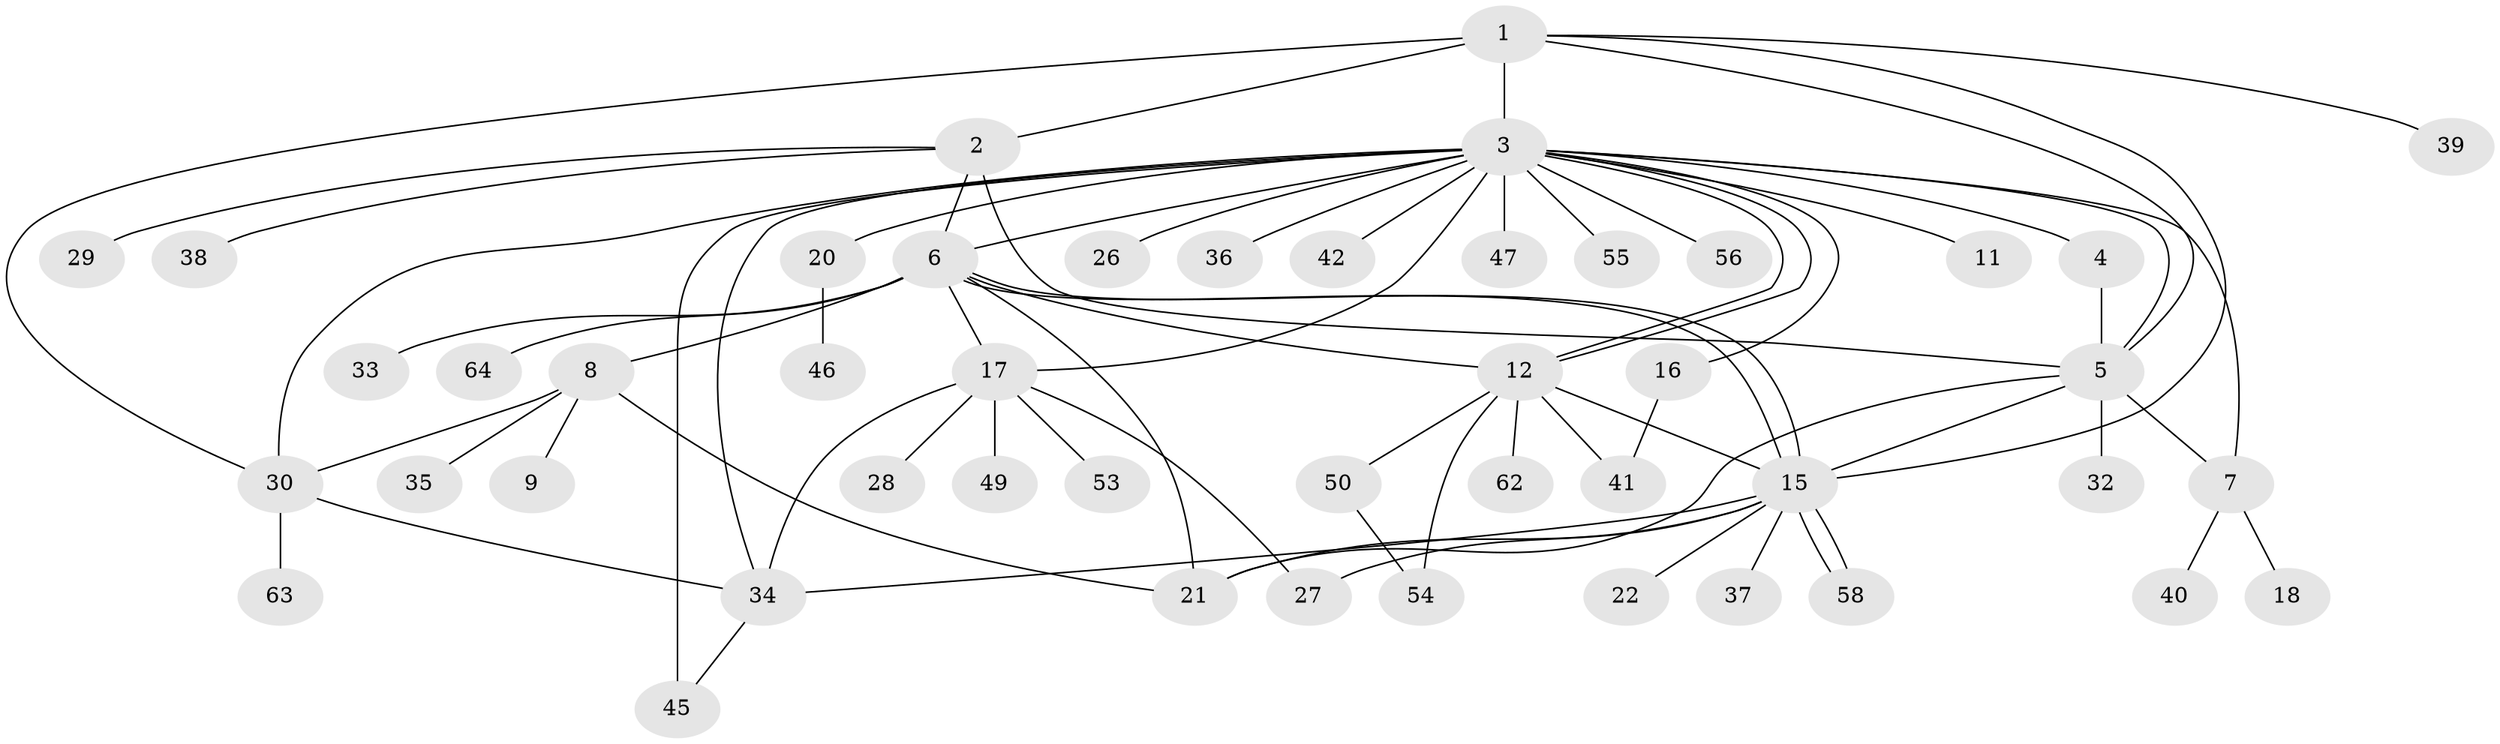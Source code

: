 // original degree distribution, {7: 0.045454545454545456, 6: 0.030303030303030304, 20: 0.015151515151515152, 3: 0.10606060606060606, 10: 0.015151515151515152, 5: 0.030303030303030304, 1: 0.48484848484848486, 12: 0.015151515151515152, 2: 0.19696969696969696, 11: 0.015151515151515152, 8: 0.015151515151515152, 9: 0.015151515151515152, 4: 0.015151515151515152}
// Generated by graph-tools (version 1.1) at 2025/41/03/06/25 10:41:51]
// undirected, 47 vertices, 71 edges
graph export_dot {
graph [start="1"]
  node [color=gray90,style=filled];
  1 [super="+43"];
  2 [super="+14"];
  3 [super="+19"];
  4 [super="+31"];
  5 [super="+10"];
  6 [super="+13"];
  7 [super="+57"];
  8 [super="+52"];
  9;
  11;
  12 [super="+25"];
  15 [super="+23"];
  16;
  17 [super="+48"];
  18;
  20;
  21 [super="+24"];
  22;
  26;
  27;
  28;
  29;
  30 [super="+61"];
  32 [super="+66"];
  33;
  34 [super="+44"];
  35 [super="+51"];
  36;
  37;
  38;
  39;
  40;
  41;
  42;
  45 [super="+65"];
  46;
  47;
  49;
  50 [super="+59"];
  53;
  54 [super="+60"];
  55;
  56;
  58;
  62;
  63;
  64;
  1 -- 2 [weight=2];
  1 -- 3;
  1 -- 5;
  1 -- 15;
  1 -- 30;
  1 -- 39;
  2 -- 6;
  2 -- 29;
  2 -- 38;
  2 -- 5;
  3 -- 4 [weight=2];
  3 -- 6;
  3 -- 7;
  3 -- 11;
  3 -- 12 [weight=2];
  3 -- 12;
  3 -- 16;
  3 -- 17;
  3 -- 20;
  3 -- 26;
  3 -- 30 [weight=2];
  3 -- 34;
  3 -- 36;
  3 -- 42;
  3 -- 45 [weight=2];
  3 -- 47;
  3 -- 56;
  3 -- 5;
  3 -- 55;
  4 -- 5;
  5 -- 7;
  5 -- 21;
  5 -- 32;
  5 -- 15;
  6 -- 8;
  6 -- 12 [weight=2];
  6 -- 15;
  6 -- 15;
  6 -- 17;
  6 -- 64;
  6 -- 33;
  6 -- 21;
  7 -- 18;
  7 -- 40;
  8 -- 9;
  8 -- 30;
  8 -- 35;
  8 -- 21;
  12 -- 15;
  12 -- 41;
  12 -- 50;
  12 -- 54;
  12 -- 62;
  15 -- 22;
  15 -- 27;
  15 -- 34;
  15 -- 58;
  15 -- 58;
  15 -- 37;
  15 -- 21;
  16 -- 41;
  17 -- 27;
  17 -- 28;
  17 -- 49;
  17 -- 53;
  17 -- 34;
  20 -- 46;
  30 -- 34;
  30 -- 63;
  34 -- 45;
  50 -- 54;
}
